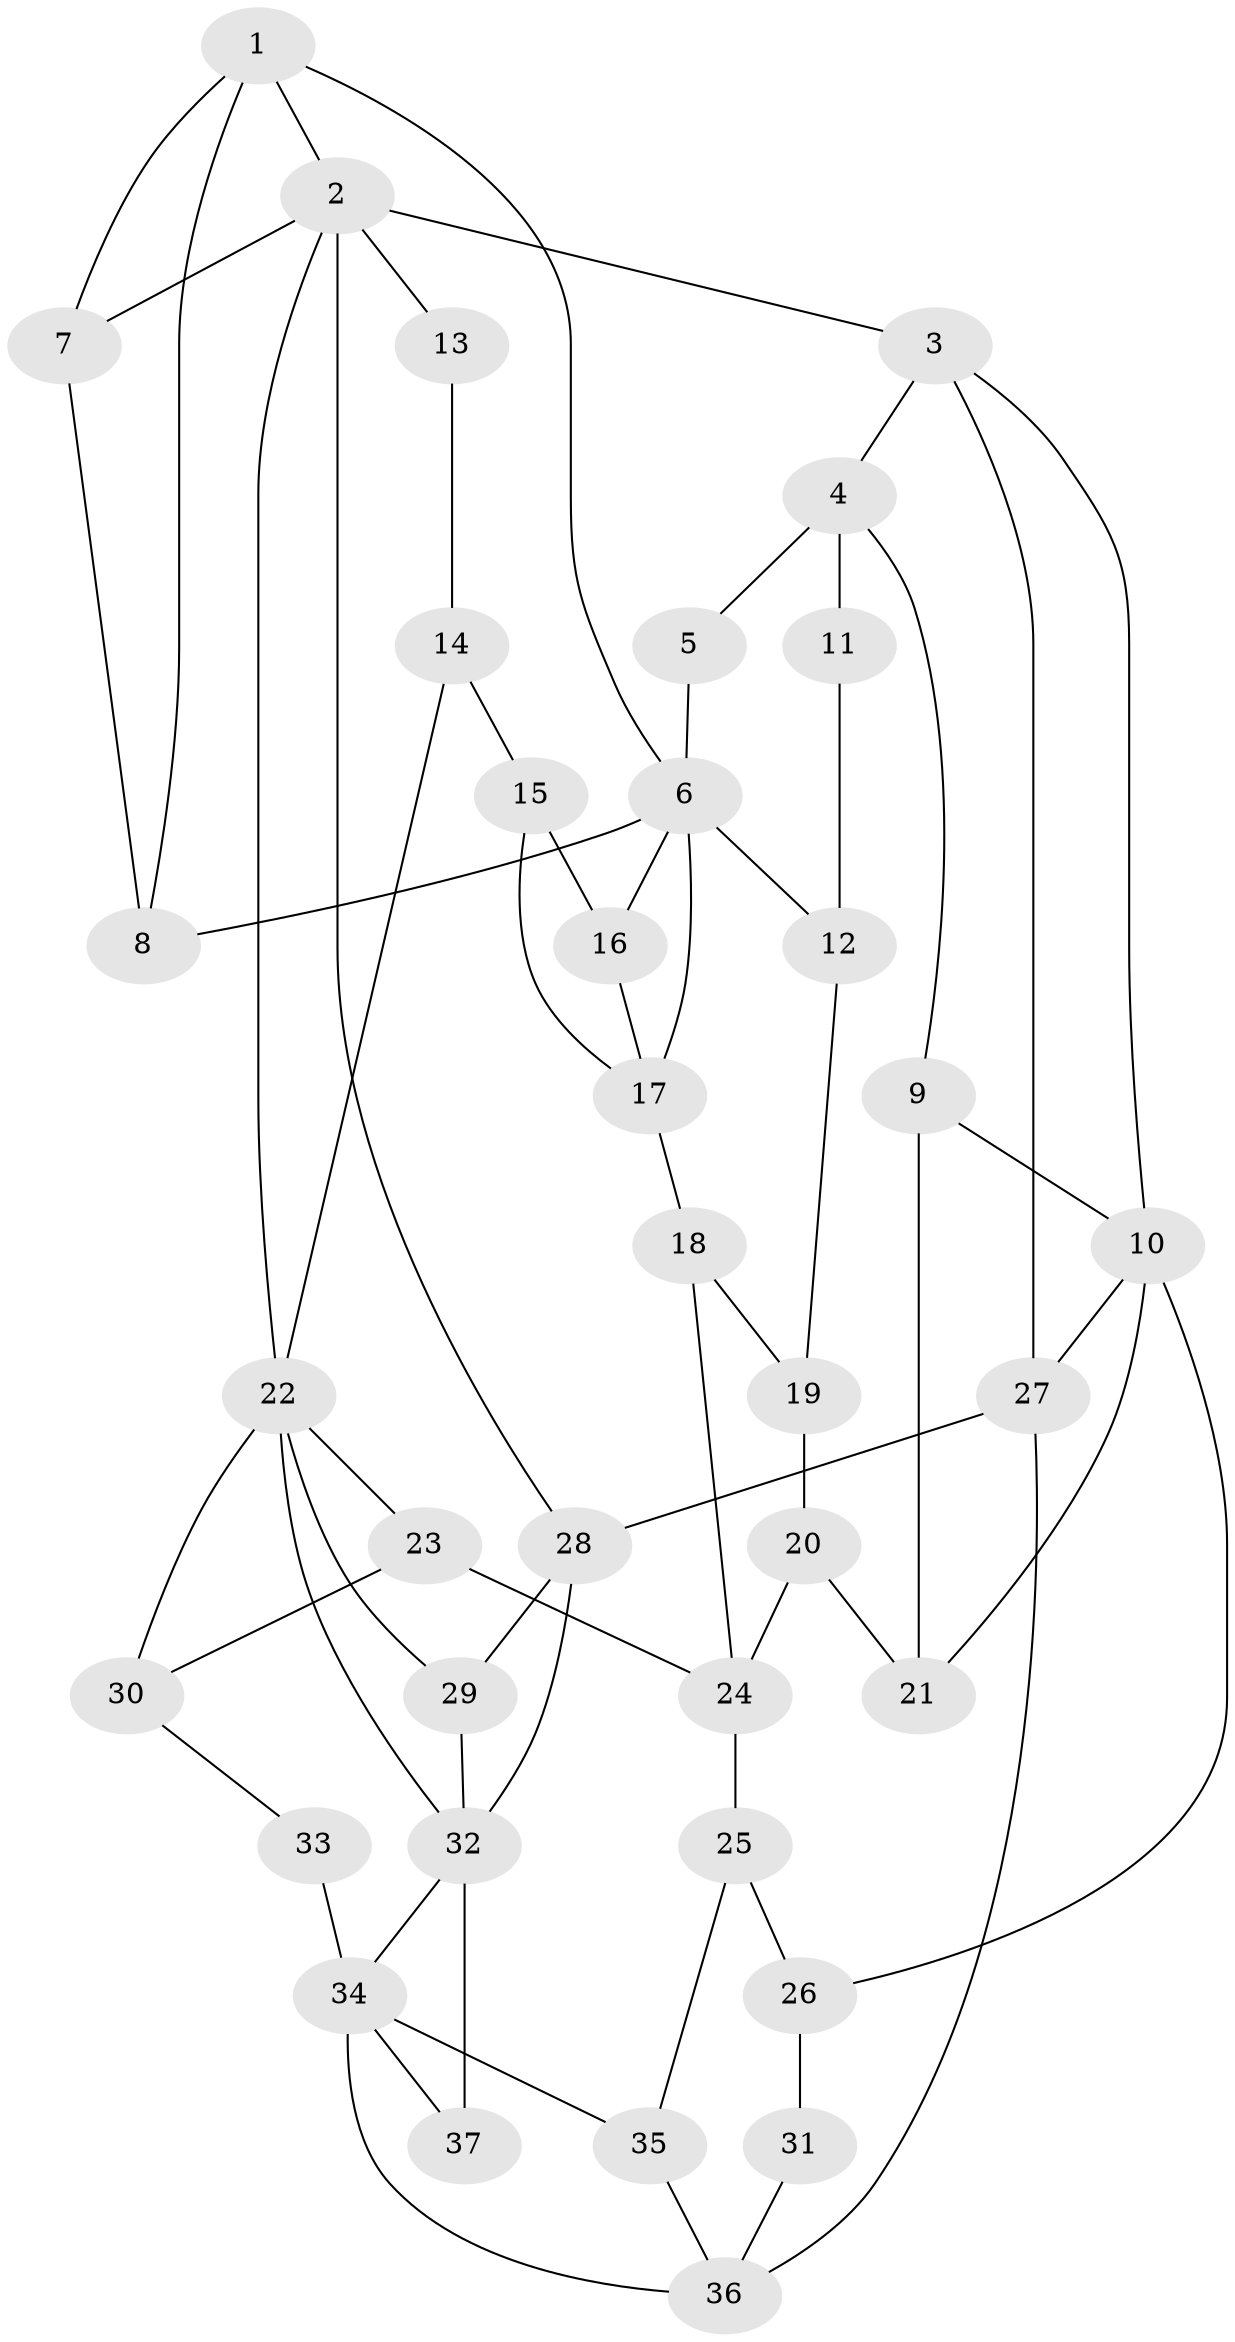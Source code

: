 // original degree distribution, {3: 0.02702702702702703, 5: 0.40540540540540543, 6: 0.2702702702702703, 4: 0.2972972972972973}
// Generated by graph-tools (version 1.1) at 2025/38/03/09/25 02:38:41]
// undirected, 37 vertices, 64 edges
graph export_dot {
graph [start="1"]
  node [color=gray90,style=filled];
  1;
  2;
  3;
  4;
  5;
  6;
  7;
  8;
  9;
  10;
  11;
  12;
  13;
  14;
  15;
  16;
  17;
  18;
  19;
  20;
  21;
  22;
  23;
  24;
  25;
  26;
  27;
  28;
  29;
  30;
  31;
  32;
  33;
  34;
  35;
  36;
  37;
  1 -- 2 [weight=1.0];
  1 -- 6 [weight=1.0];
  1 -- 7 [weight=1.0];
  1 -- 8 [weight=1.0];
  2 -- 3 [weight=1.0];
  2 -- 7 [weight=1.0];
  2 -- 13 [weight=2.0];
  2 -- 22 [weight=1.0];
  2 -- 28 [weight=1.0];
  3 -- 4 [weight=1.0];
  3 -- 10 [weight=1.0];
  3 -- 27 [weight=1.0];
  4 -- 5 [weight=2.0];
  4 -- 9 [weight=1.0];
  4 -- 11 [weight=2.0];
  5 -- 6 [weight=1.0];
  6 -- 8 [weight=1.0];
  6 -- 12 [weight=1.0];
  6 -- 16 [weight=1.0];
  6 -- 17 [weight=1.0];
  7 -- 8 [weight=1.0];
  9 -- 10 [weight=1.0];
  9 -- 21 [weight=1.0];
  10 -- 21 [weight=1.0];
  10 -- 26 [weight=2.0];
  10 -- 27 [weight=1.0];
  11 -- 12 [weight=1.0];
  12 -- 19 [weight=1.0];
  13 -- 14 [weight=1.0];
  14 -- 15 [weight=1.0];
  14 -- 22 [weight=1.0];
  15 -- 16 [weight=1.0];
  15 -- 17 [weight=1.0];
  16 -- 17 [weight=1.0];
  17 -- 18 [weight=1.0];
  18 -- 19 [weight=1.0];
  18 -- 24 [weight=1.0];
  19 -- 20 [weight=1.0];
  20 -- 21 [weight=1.0];
  20 -- 24 [weight=1.0];
  22 -- 23 [weight=1.0];
  22 -- 29 [weight=1.0];
  22 -- 30 [weight=1.0];
  22 -- 32 [weight=1.0];
  23 -- 24 [weight=1.0];
  23 -- 30 [weight=1.0];
  24 -- 25 [weight=2.0];
  25 -- 26 [weight=2.0];
  25 -- 35 [weight=1.0];
  26 -- 31 [weight=2.0];
  27 -- 28 [weight=1.0];
  27 -- 36 [weight=1.0];
  28 -- 29 [weight=1.0];
  28 -- 32 [weight=1.0];
  29 -- 32 [weight=1.0];
  30 -- 33 [weight=1.0];
  31 -- 36 [weight=1.0];
  32 -- 34 [weight=1.0];
  32 -- 37 [weight=2.0];
  33 -- 34 [weight=2.0];
  34 -- 35 [weight=1.0];
  34 -- 36 [weight=1.0];
  34 -- 37 [weight=1.0];
  35 -- 36 [weight=1.0];
}
